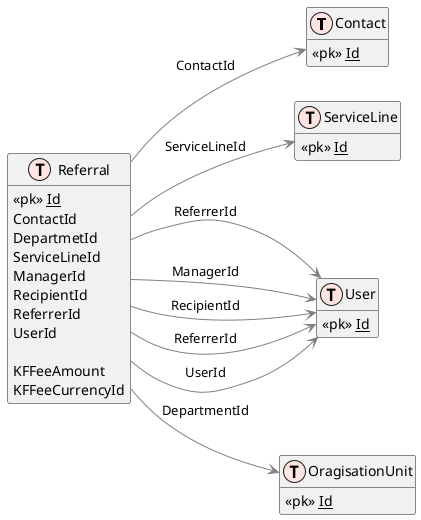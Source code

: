 @startuml WipDb

left to right direction

!define table(x) class x << (T,mistyrose) >>   
!define view(x) class x << (V,lightblue) >>   
!define table(x) class x << (T,mistyrose) >>  
!define tr(x) class x << (R,red) >>  
!define tf(x) class x << (F,darkorange) >>   
!define af(x) class x << (F,white) >>   
!define fn(x) class x << (F,plum) >>   
!define fs(x) class x << (F,tan) >>   
!define ft(x) class x << (F,wheat) >>   
!define if(x) class x << (F,gaisboro) >>   
!define p(x) class x << (P,indianred) >>   
!define pc(x) class x << (P,lemonshiffon) >>   
!define x(x) class x << (P,linen) >>     
!define primary_key(x) <<pk>> <u>x</u>
!define foreign_key(x) <<fk>> <b>x</b>
!define link( k, y) k }--||  y
hide methods   
hide stereotypes  
skinparam classarrowcolor gray  

table( Contact)
{
    primary_key(Id)
}

table( Referral)
{
    primary_key(Id)
    ContactId
    DepartmetId
    ServiceLineId
    ManagerId
    RecipientId
    ReferrerId
    UserId

    KFFeeAmount
    KFFeeCurrencyId
}

table( ServiceLine)
{
    primary_key(Id)
}

table( User)
{
    primary_key(Id)
}

table( OragisationUnit)
{
    primary_key(Id)
}

Referral --> Contact : ContactId
Referral --> User : ReferrerId
Referral --> OragisationUnit : DepartmentId
Referral --> ServiceLine : ServiceLineId
Referral --> User : ManagerId
Referral --> User : RecipientId
Referral --> User : ReferrerId
Referral --> User : UserId

@enduml